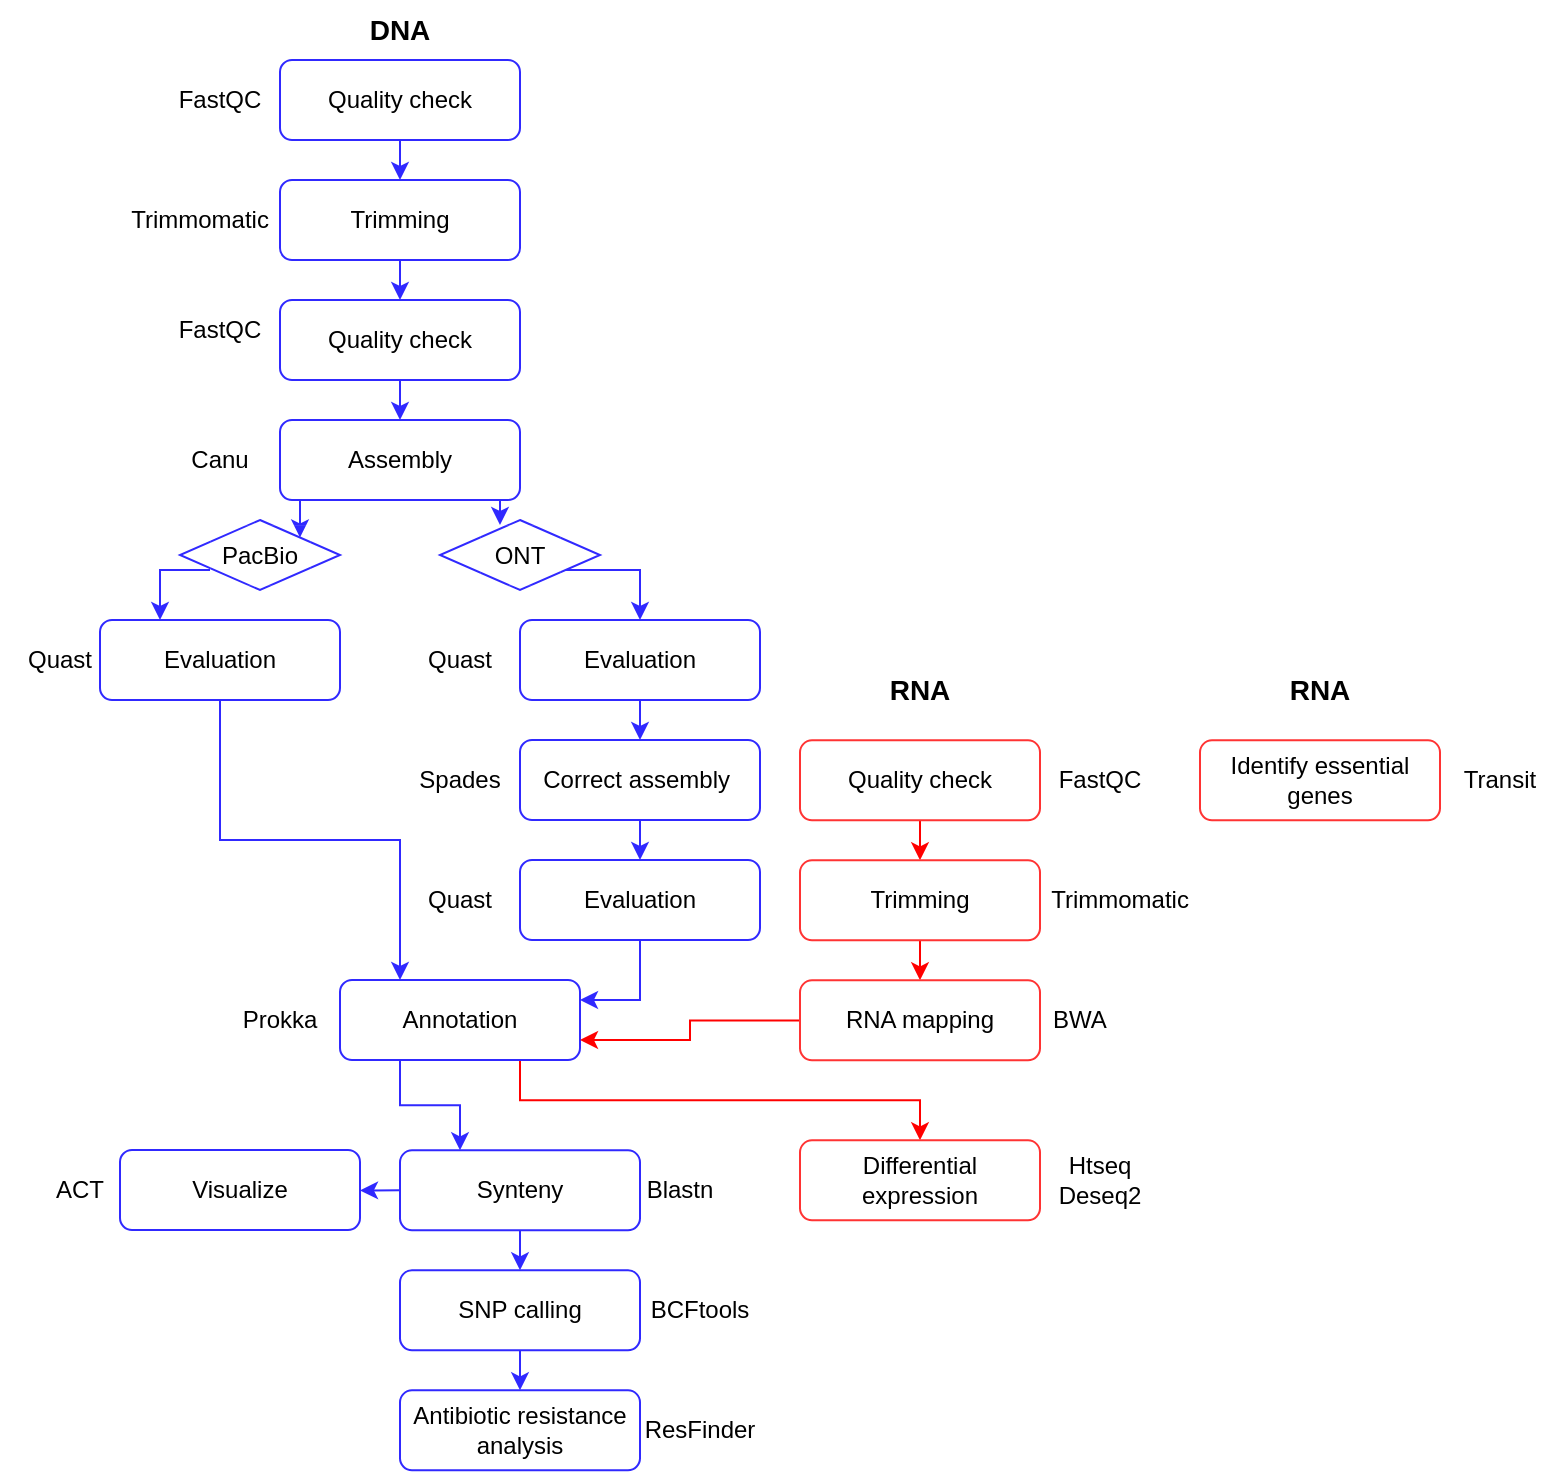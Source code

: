 <mxfile version="21.1.1" type="github">
  <diagram id="C5RBs43oDa-KdzZeNtuy" name="Page-1">
    <mxGraphModel dx="769" dy="386" grid="1" gridSize="10" guides="1" tooltips="1" connect="1" arrows="1" fold="1" page="1" pageScale="1" pageWidth="827" pageHeight="1169" math="0" shadow="0">
      <root>
        <mxCell id="WIyWlLk6GJQsqaUBKTNV-0" />
        <mxCell id="WIyWlLk6GJQsqaUBKTNV-1" parent="WIyWlLk6GJQsqaUBKTNV-0" />
        <mxCell id="kkI6u4sP05yuK3E6vkb3-46" value="" style="rhombus;whiteSpace=wrap;html=1;strokeColor=#3029FF;" vertex="1" parent="WIyWlLk6GJQsqaUBKTNV-1">
          <mxGeometry x="120" y="270" width="80" height="35" as="geometry" />
        </mxCell>
        <mxCell id="kkI6u4sP05yuK3E6vkb3-48" style="edgeStyle=orthogonalEdgeStyle;rounded=0;orthogonalLoop=1;jettySize=auto;html=1;exitX=0.5;exitY=1;exitDx=0;exitDy=0;entryX=0.5;entryY=0;entryDx=0;entryDy=0;strokeColor=#3029FF;" edge="1" parent="WIyWlLk6GJQsqaUBKTNV-1" source="WIyWlLk6GJQsqaUBKTNV-3" target="kkI6u4sP05yuK3E6vkb3-6">
          <mxGeometry relative="1" as="geometry" />
        </mxCell>
        <mxCell id="WIyWlLk6GJQsqaUBKTNV-3" value="Quality check" style="rounded=1;whiteSpace=wrap;html=1;fontSize=12;glass=0;strokeWidth=1;shadow=0;strokeColor=#3029FF;" parent="WIyWlLk6GJQsqaUBKTNV-1" vertex="1">
          <mxGeometry x="170" y="40" width="120" height="40" as="geometry" />
        </mxCell>
        <mxCell id="kkI6u4sP05yuK3E6vkb3-5" value="Canu" style="text;html=1;strokeColor=none;fillColor=none;align=center;verticalAlign=middle;whiteSpace=wrap;rounded=0;strokeWidth=0;" vertex="1" parent="WIyWlLk6GJQsqaUBKTNV-1">
          <mxGeometry x="110" y="225" width="60" height="30" as="geometry" />
        </mxCell>
        <mxCell id="kkI6u4sP05yuK3E6vkb3-49" style="edgeStyle=orthogonalEdgeStyle;rounded=0;orthogonalLoop=1;jettySize=auto;html=1;exitX=0.5;exitY=1;exitDx=0;exitDy=0;entryX=0.5;entryY=0;entryDx=0;entryDy=0;strokeColor=#3029FF;" edge="1" parent="WIyWlLk6GJQsqaUBKTNV-1" source="kkI6u4sP05yuK3E6vkb3-6" target="kkI6u4sP05yuK3E6vkb3-8">
          <mxGeometry relative="1" as="geometry" />
        </mxCell>
        <mxCell id="kkI6u4sP05yuK3E6vkb3-6" value="Trimming" style="rounded=1;whiteSpace=wrap;html=1;fontSize=12;glass=0;strokeWidth=1;shadow=0;strokeColor=#3029FF;" vertex="1" parent="WIyWlLk6GJQsqaUBKTNV-1">
          <mxGeometry x="170" y="100" width="120" height="40" as="geometry" />
        </mxCell>
        <mxCell id="kkI6u4sP05yuK3E6vkb3-50" style="edgeStyle=orthogonalEdgeStyle;rounded=0;orthogonalLoop=1;jettySize=auto;html=1;exitX=0.5;exitY=1;exitDx=0;exitDy=0;entryX=0.5;entryY=0;entryDx=0;entryDy=0;strokeColor=#3029FF;" edge="1" parent="WIyWlLk6GJQsqaUBKTNV-1" source="kkI6u4sP05yuK3E6vkb3-8" target="kkI6u4sP05yuK3E6vkb3-10">
          <mxGeometry relative="1" as="geometry" />
        </mxCell>
        <mxCell id="kkI6u4sP05yuK3E6vkb3-8" value="Quality check" style="rounded=1;whiteSpace=wrap;html=1;fontSize=12;glass=0;strokeWidth=1;shadow=0;strokeColor=#3029FF;" vertex="1" parent="WIyWlLk6GJQsqaUBKTNV-1">
          <mxGeometry x="170" y="160" width="120" height="40" as="geometry" />
        </mxCell>
        <mxCell id="kkI6u4sP05yuK3E6vkb3-51" style="edgeStyle=orthogonalEdgeStyle;rounded=0;orthogonalLoop=1;jettySize=auto;html=1;exitX=0.25;exitY=1;exitDx=0;exitDy=0;entryX=1;entryY=0;entryDx=0;entryDy=0;strokeColor=#3029FF;" edge="1" parent="WIyWlLk6GJQsqaUBKTNV-1" source="kkI6u4sP05yuK3E6vkb3-10" target="kkI6u4sP05yuK3E6vkb3-46">
          <mxGeometry relative="1" as="geometry" />
        </mxCell>
        <mxCell id="kkI6u4sP05yuK3E6vkb3-52" style="edgeStyle=orthogonalEdgeStyle;rounded=0;orthogonalLoop=1;jettySize=auto;html=1;exitX=0.75;exitY=1;exitDx=0;exitDy=0;entryX=0.25;entryY=0;entryDx=0;entryDy=0;strokeColor=#3029FF;" edge="1" parent="WIyWlLk6GJQsqaUBKTNV-1" source="kkI6u4sP05yuK3E6vkb3-10" target="kkI6u4sP05yuK3E6vkb3-42">
          <mxGeometry relative="1" as="geometry" />
        </mxCell>
        <mxCell id="kkI6u4sP05yuK3E6vkb3-10" value="Assembly" style="rounded=1;whiteSpace=wrap;html=1;fontSize=12;glass=0;strokeWidth=1;shadow=0;strokeColor=#3029FF;" vertex="1" parent="WIyWlLk6GJQsqaUBKTNV-1">
          <mxGeometry x="170" y="220" width="120" height="40" as="geometry" />
        </mxCell>
        <mxCell id="kkI6u4sP05yuK3E6vkb3-57" style="edgeStyle=orthogonalEdgeStyle;rounded=0;orthogonalLoop=1;jettySize=auto;html=1;exitX=0.5;exitY=1;exitDx=0;exitDy=0;entryX=0.5;entryY=0;entryDx=0;entryDy=0;strokeColor=#3029FF;" edge="1" parent="WIyWlLk6GJQsqaUBKTNV-1" source="kkI6u4sP05yuK3E6vkb3-11" target="kkI6u4sP05yuK3E6vkb3-13">
          <mxGeometry relative="1" as="geometry" />
        </mxCell>
        <mxCell id="kkI6u4sP05yuK3E6vkb3-11" value="Evaluation" style="rounded=1;whiteSpace=wrap;html=1;fontSize=12;glass=0;strokeWidth=1;shadow=0;strokeColor=#3029FF;" vertex="1" parent="WIyWlLk6GJQsqaUBKTNV-1">
          <mxGeometry x="290" y="320" width="120" height="40" as="geometry" />
        </mxCell>
        <mxCell id="kkI6u4sP05yuK3E6vkb3-58" style="edgeStyle=orthogonalEdgeStyle;rounded=0;orthogonalLoop=1;jettySize=auto;html=1;exitX=0.5;exitY=1;exitDx=0;exitDy=0;entryX=0.5;entryY=0;entryDx=0;entryDy=0;strokeColor=#3029FF;" edge="1" parent="WIyWlLk6GJQsqaUBKTNV-1" source="kkI6u4sP05yuK3E6vkb3-13" target="kkI6u4sP05yuK3E6vkb3-21">
          <mxGeometry relative="1" as="geometry" />
        </mxCell>
        <mxCell id="kkI6u4sP05yuK3E6vkb3-13" value="Correct assembly&amp;nbsp;" style="rounded=1;whiteSpace=wrap;html=1;fontSize=12;glass=0;strokeWidth=1;shadow=0;strokeColor=#3029FF;" vertex="1" parent="WIyWlLk6GJQsqaUBKTNV-1">
          <mxGeometry x="290" y="380" width="120" height="40" as="geometry" />
        </mxCell>
        <mxCell id="kkI6u4sP05yuK3E6vkb3-17" value="FastQC" style="text;html=1;strokeColor=none;fillColor=none;align=center;verticalAlign=middle;whiteSpace=wrap;rounded=0;strokeWidth=0;" vertex="1" parent="WIyWlLk6GJQsqaUBKTNV-1">
          <mxGeometry x="110" y="45" width="60" height="30" as="geometry" />
        </mxCell>
        <mxCell id="kkI6u4sP05yuK3E6vkb3-18" value="FastQC" style="text;html=1;strokeColor=none;fillColor=none;align=center;verticalAlign=middle;whiteSpace=wrap;rounded=0;strokeWidth=0;" vertex="1" parent="WIyWlLk6GJQsqaUBKTNV-1">
          <mxGeometry x="110" y="160" width="60" height="30" as="geometry" />
        </mxCell>
        <mxCell id="kkI6u4sP05yuK3E6vkb3-19" value="Trimmomatic" style="text;html=1;strokeColor=none;fillColor=none;align=center;verticalAlign=middle;whiteSpace=wrap;rounded=0;strokeWidth=0;" vertex="1" parent="WIyWlLk6GJQsqaUBKTNV-1">
          <mxGeometry x="100" y="105" width="60" height="30" as="geometry" />
        </mxCell>
        <mxCell id="kkI6u4sP05yuK3E6vkb3-20" value="Quast" style="text;html=1;strokeColor=none;fillColor=none;align=center;verticalAlign=middle;whiteSpace=wrap;rounded=0;strokeWidth=0;" vertex="1" parent="WIyWlLk6GJQsqaUBKTNV-1">
          <mxGeometry x="230" y="325" width="60" height="30" as="geometry" />
        </mxCell>
        <mxCell id="kkI6u4sP05yuK3E6vkb3-65" style="edgeStyle=orthogonalEdgeStyle;rounded=0;orthogonalLoop=1;jettySize=auto;html=1;entryX=1;entryY=0.25;entryDx=0;entryDy=0;strokeColor=#3029FF;" edge="1" parent="WIyWlLk6GJQsqaUBKTNV-1" source="kkI6u4sP05yuK3E6vkb3-21" target="kkI6u4sP05yuK3E6vkb3-22">
          <mxGeometry relative="1" as="geometry" />
        </mxCell>
        <mxCell id="kkI6u4sP05yuK3E6vkb3-21" value="Evaluation" style="rounded=1;whiteSpace=wrap;html=1;fontSize=12;glass=0;strokeWidth=1;shadow=0;strokeColor=#3029FF;" vertex="1" parent="WIyWlLk6GJQsqaUBKTNV-1">
          <mxGeometry x="290" y="440" width="120" height="40" as="geometry" />
        </mxCell>
        <mxCell id="kkI6u4sP05yuK3E6vkb3-78" style="edgeStyle=orthogonalEdgeStyle;rounded=0;orthogonalLoop=1;jettySize=auto;html=1;exitX=0.75;exitY=1;exitDx=0;exitDy=0;entryX=0.5;entryY=0;entryDx=0;entryDy=0;strokeColor=#FF0000;" edge="1" parent="WIyWlLk6GJQsqaUBKTNV-1" source="kkI6u4sP05yuK3E6vkb3-22" target="kkI6u4sP05yuK3E6vkb3-70">
          <mxGeometry relative="1" as="geometry" />
        </mxCell>
        <mxCell id="kkI6u4sP05yuK3E6vkb3-84" style="edgeStyle=orthogonalEdgeStyle;rounded=0;orthogonalLoop=1;jettySize=auto;html=1;exitX=0.25;exitY=1;exitDx=0;exitDy=0;entryX=0.25;entryY=0;entryDx=0;entryDy=0;strokeColor=#3029FF;" edge="1" parent="WIyWlLk6GJQsqaUBKTNV-1" source="kkI6u4sP05yuK3E6vkb3-22" target="kkI6u4sP05yuK3E6vkb3-73">
          <mxGeometry relative="1" as="geometry" />
        </mxCell>
        <mxCell id="kkI6u4sP05yuK3E6vkb3-22" value="Annotation" style="rounded=1;whiteSpace=wrap;html=1;fontSize=12;glass=0;strokeWidth=1;shadow=0;strokeColor=#3029FF;" vertex="1" parent="WIyWlLk6GJQsqaUBKTNV-1">
          <mxGeometry x="200" y="500" width="120" height="40" as="geometry" />
        </mxCell>
        <mxCell id="kkI6u4sP05yuK3E6vkb3-24" value="Quast" style="text;html=1;strokeColor=none;fillColor=none;align=center;verticalAlign=middle;whiteSpace=wrap;rounded=0;strokeWidth=0;" vertex="1" parent="WIyWlLk6GJQsqaUBKTNV-1">
          <mxGeometry x="230" y="445" width="60" height="30" as="geometry" />
        </mxCell>
        <mxCell id="kkI6u4sP05yuK3E6vkb3-26" value="Spades" style="text;html=1;strokeColor=none;fillColor=none;align=center;verticalAlign=middle;whiteSpace=wrap;rounded=0;strokeWidth=0;" vertex="1" parent="WIyWlLk6GJQsqaUBKTNV-1">
          <mxGeometry x="230" y="385" width="60" height="30" as="geometry" />
        </mxCell>
        <mxCell id="kkI6u4sP05yuK3E6vkb3-27" value="Prokka" style="text;html=1;strokeColor=none;fillColor=none;align=center;verticalAlign=middle;whiteSpace=wrap;rounded=0;strokeWidth=0;" vertex="1" parent="WIyWlLk6GJQsqaUBKTNV-1">
          <mxGeometry x="140" y="505" width="60" height="30" as="geometry" />
        </mxCell>
        <mxCell id="kkI6u4sP05yuK3E6vkb3-28" value="DNA" style="text;html=1;strokeColor=none;fillColor=none;align=center;verticalAlign=middle;whiteSpace=wrap;rounded=0;strokeWidth=0;fontStyle=1;fontSize=14;" vertex="1" parent="WIyWlLk6GJQsqaUBKTNV-1">
          <mxGeometry x="200" y="10" width="60" height="30" as="geometry" />
        </mxCell>
        <mxCell id="kkI6u4sP05yuK3E6vkb3-29" value="RNA" style="text;html=1;strokeColor=none;fillColor=none;align=center;verticalAlign=middle;whiteSpace=wrap;rounded=0;strokeWidth=0;fontStyle=1;fontSize=14;" vertex="1" parent="WIyWlLk6GJQsqaUBKTNV-1">
          <mxGeometry x="460" y="340.17" width="60" height="30" as="geometry" />
        </mxCell>
        <mxCell id="kkI6u4sP05yuK3E6vkb3-68" style="edgeStyle=orthogonalEdgeStyle;rounded=0;orthogonalLoop=1;jettySize=auto;html=1;exitX=0.5;exitY=1;exitDx=0;exitDy=0;entryX=0.5;entryY=0;entryDx=0;entryDy=0;strokeColor=#FF0000;" edge="1" parent="WIyWlLk6GJQsqaUBKTNV-1" source="kkI6u4sP05yuK3E6vkb3-31" target="kkI6u4sP05yuK3E6vkb3-34">
          <mxGeometry relative="1" as="geometry" />
        </mxCell>
        <mxCell id="kkI6u4sP05yuK3E6vkb3-31" value="Quality check" style="rounded=1;whiteSpace=wrap;html=1;fontSize=12;glass=0;strokeWidth=1;shadow=0;strokeColor=#FF3333;" vertex="1" parent="WIyWlLk6GJQsqaUBKTNV-1">
          <mxGeometry x="430" y="380.17" width="120" height="40" as="geometry" />
        </mxCell>
        <mxCell id="kkI6u4sP05yuK3E6vkb3-32" value="FastQC" style="text;html=1;strokeColor=none;fillColor=none;align=center;verticalAlign=middle;whiteSpace=wrap;rounded=0;strokeWidth=0;" vertex="1" parent="WIyWlLk6GJQsqaUBKTNV-1">
          <mxGeometry x="550" y="385.17" width="60" height="30" as="geometry" />
        </mxCell>
        <mxCell id="kkI6u4sP05yuK3E6vkb3-33" value="Trimmomatic" style="text;html=1;strokeColor=none;fillColor=none;align=center;verticalAlign=middle;whiteSpace=wrap;rounded=0;strokeWidth=0;" vertex="1" parent="WIyWlLk6GJQsqaUBKTNV-1">
          <mxGeometry x="560" y="445.17" width="60" height="30" as="geometry" />
        </mxCell>
        <mxCell id="kkI6u4sP05yuK3E6vkb3-69" style="edgeStyle=orthogonalEdgeStyle;rounded=0;orthogonalLoop=1;jettySize=auto;html=1;exitX=0.5;exitY=1;exitDx=0;exitDy=0;entryX=0.5;entryY=0;entryDx=0;entryDy=0;strokeColor=#FF0000;" edge="1" parent="WIyWlLk6GJQsqaUBKTNV-1" source="kkI6u4sP05yuK3E6vkb3-34" target="kkI6u4sP05yuK3E6vkb3-37">
          <mxGeometry relative="1" as="geometry" />
        </mxCell>
        <mxCell id="kkI6u4sP05yuK3E6vkb3-34" value="Trimming" style="rounded=1;whiteSpace=wrap;html=1;fontSize=12;glass=0;strokeWidth=1;shadow=0;strokeColor=#FF3333;" vertex="1" parent="WIyWlLk6GJQsqaUBKTNV-1">
          <mxGeometry x="430" y="440.17" width="120" height="40" as="geometry" />
        </mxCell>
        <mxCell id="kkI6u4sP05yuK3E6vkb3-67" style="edgeStyle=orthogonalEdgeStyle;rounded=0;orthogonalLoop=1;jettySize=auto;html=1;entryX=1;entryY=0.75;entryDx=0;entryDy=0;strokeColor=#FF0000;" edge="1" parent="WIyWlLk6GJQsqaUBKTNV-1" source="kkI6u4sP05yuK3E6vkb3-37" target="kkI6u4sP05yuK3E6vkb3-22">
          <mxGeometry relative="1" as="geometry" />
        </mxCell>
        <mxCell id="kkI6u4sP05yuK3E6vkb3-37" value="RNA mapping" style="rounded=1;whiteSpace=wrap;html=1;fontSize=12;glass=0;strokeWidth=1;shadow=0;strokeColor=#FF3333;" vertex="1" parent="WIyWlLk6GJQsqaUBKTNV-1">
          <mxGeometry x="430" y="500.17" width="120" height="40" as="geometry" />
        </mxCell>
        <mxCell id="kkI6u4sP05yuK3E6vkb3-38" value="BWA" style="text;html=1;strokeColor=none;fillColor=none;align=center;verticalAlign=middle;whiteSpace=wrap;rounded=0;strokeWidth=0;" vertex="1" parent="WIyWlLk6GJQsqaUBKTNV-1">
          <mxGeometry x="540" y="505.17" width="60" height="30" as="geometry" />
        </mxCell>
        <mxCell id="kkI6u4sP05yuK3E6vkb3-53" style="edgeStyle=orthogonalEdgeStyle;rounded=0;orthogonalLoop=1;jettySize=auto;html=1;exitX=0;exitY=0.75;exitDx=0;exitDy=0;entryX=0.25;entryY=0;entryDx=0;entryDy=0;strokeColor=#3029FF;" edge="1" parent="WIyWlLk6GJQsqaUBKTNV-1" source="kkI6u4sP05yuK3E6vkb3-41" target="kkI6u4sP05yuK3E6vkb3-45">
          <mxGeometry relative="1" as="geometry" />
        </mxCell>
        <mxCell id="kkI6u4sP05yuK3E6vkb3-41" value="PacBio" style="text;html=1;strokeColor=#FFFFFF;fillColor=none;align=center;verticalAlign=middle;whiteSpace=wrap;rounded=0;strokeWidth=0;" vertex="1" parent="WIyWlLk6GJQsqaUBKTNV-1">
          <mxGeometry x="135" y="272.5" width="50" height="30" as="geometry" />
        </mxCell>
        <mxCell id="kkI6u4sP05yuK3E6vkb3-54" style="edgeStyle=orthogonalEdgeStyle;rounded=0;orthogonalLoop=1;jettySize=auto;html=1;exitX=1;exitY=0.75;exitDx=0;exitDy=0;strokeColor=#3029FF;" edge="1" parent="WIyWlLk6GJQsqaUBKTNV-1" source="kkI6u4sP05yuK3E6vkb3-42" target="kkI6u4sP05yuK3E6vkb3-11">
          <mxGeometry relative="1" as="geometry" />
        </mxCell>
        <mxCell id="kkI6u4sP05yuK3E6vkb3-62" style="edgeStyle=orthogonalEdgeStyle;rounded=0;orthogonalLoop=1;jettySize=auto;html=1;exitX=0.5;exitY=1;exitDx=0;exitDy=0;entryX=0.25;entryY=0;entryDx=0;entryDy=0;strokeColor=#3029FF;" edge="1" parent="WIyWlLk6GJQsqaUBKTNV-1" source="kkI6u4sP05yuK3E6vkb3-45" target="kkI6u4sP05yuK3E6vkb3-22">
          <mxGeometry relative="1" as="geometry">
            <mxPoint x="140" y="500" as="targetPoint" />
            <Array as="points">
              <mxPoint x="140" y="430" />
              <mxPoint x="230" y="430" />
              <mxPoint x="230" y="500" />
            </Array>
          </mxGeometry>
        </mxCell>
        <mxCell id="kkI6u4sP05yuK3E6vkb3-45" value="Evaluation" style="rounded=1;whiteSpace=wrap;html=1;fontSize=12;glass=0;strokeWidth=1;shadow=0;strokeColor=#3029FF;" vertex="1" parent="WIyWlLk6GJQsqaUBKTNV-1">
          <mxGeometry x="80" y="320" width="120" height="40" as="geometry" />
        </mxCell>
        <mxCell id="kkI6u4sP05yuK3E6vkb3-47" value="" style="rhombus;whiteSpace=wrap;html=1;strokeColor=#3029FF;" vertex="1" parent="WIyWlLk6GJQsqaUBKTNV-1">
          <mxGeometry x="250" y="270" width="80" height="35" as="geometry" />
        </mxCell>
        <mxCell id="kkI6u4sP05yuK3E6vkb3-42" value="ONT" style="text;html=1;strokeColor=#FFFFFF;fillColor=none;align=center;verticalAlign=middle;whiteSpace=wrap;rounded=0;gradientColor=default;strokeWidth=0;" vertex="1" parent="WIyWlLk6GJQsqaUBKTNV-1">
          <mxGeometry x="270" y="272.5" width="40" height="30" as="geometry" />
        </mxCell>
        <mxCell id="kkI6u4sP05yuK3E6vkb3-66" value="Quast" style="text;html=1;strokeColor=none;fillColor=none;align=center;verticalAlign=middle;whiteSpace=wrap;rounded=0;strokeWidth=0;" vertex="1" parent="WIyWlLk6GJQsqaUBKTNV-1">
          <mxGeometry x="30" y="325" width="60" height="30" as="geometry" />
        </mxCell>
        <mxCell id="kkI6u4sP05yuK3E6vkb3-70" value="Differential expression" style="rounded=1;whiteSpace=wrap;html=1;fontSize=12;glass=0;strokeWidth=1;shadow=0;strokeColor=#FF3333;" vertex="1" parent="WIyWlLk6GJQsqaUBKTNV-1">
          <mxGeometry x="430" y="580.17" width="120" height="40" as="geometry" />
        </mxCell>
        <mxCell id="kkI6u4sP05yuK3E6vkb3-81" style="edgeStyle=orthogonalEdgeStyle;rounded=0;orthogonalLoop=1;jettySize=auto;html=1;exitX=0.5;exitY=1;exitDx=0;exitDy=0;entryX=0.5;entryY=0;entryDx=0;entryDy=0;strokeColor=#3029FF;" edge="1" parent="WIyWlLk6GJQsqaUBKTNV-1" source="kkI6u4sP05yuK3E6vkb3-71" target="kkI6u4sP05yuK3E6vkb3-72">
          <mxGeometry relative="1" as="geometry" />
        </mxCell>
        <mxCell id="kkI6u4sP05yuK3E6vkb3-71" value="SNP calling" style="rounded=1;whiteSpace=wrap;html=1;fontSize=12;glass=0;strokeWidth=1;shadow=0;strokeColor=#3029FF;" vertex="1" parent="WIyWlLk6GJQsqaUBKTNV-1">
          <mxGeometry x="230" y="645.17" width="120" height="40" as="geometry" />
        </mxCell>
        <mxCell id="kkI6u4sP05yuK3E6vkb3-72" value="Antibiotic resistance analysis" style="rounded=1;whiteSpace=wrap;html=1;fontSize=12;glass=0;strokeWidth=1;shadow=0;strokeColor=#3029FF;" vertex="1" parent="WIyWlLk6GJQsqaUBKTNV-1">
          <mxGeometry x="230" y="705.17" width="120" height="40" as="geometry" />
        </mxCell>
        <mxCell id="kkI6u4sP05yuK3E6vkb3-80" style="edgeStyle=orthogonalEdgeStyle;rounded=0;orthogonalLoop=1;jettySize=auto;html=1;exitX=0.5;exitY=1;exitDx=0;exitDy=0;entryX=0.5;entryY=0;entryDx=0;entryDy=0;strokeColor=#3029FF;" edge="1" parent="WIyWlLk6GJQsqaUBKTNV-1" source="kkI6u4sP05yuK3E6vkb3-73" target="kkI6u4sP05yuK3E6vkb3-71">
          <mxGeometry relative="1" as="geometry" />
        </mxCell>
        <mxCell id="kkI6u4sP05yuK3E6vkb3-83" style="edgeStyle=orthogonalEdgeStyle;rounded=0;orthogonalLoop=1;jettySize=auto;html=1;exitX=0.75;exitY=0;exitDx=0;exitDy=0;" edge="1" parent="WIyWlLk6GJQsqaUBKTNV-1" source="kkI6u4sP05yuK3E6vkb3-73">
          <mxGeometry relative="1" as="geometry">
            <mxPoint x="320.167" y="585.003" as="targetPoint" />
          </mxGeometry>
        </mxCell>
        <mxCell id="kkI6u4sP05yuK3E6vkb3-87" style="edgeStyle=orthogonalEdgeStyle;rounded=0;orthogonalLoop=1;jettySize=auto;html=1;exitX=0;exitY=0.5;exitDx=0;exitDy=0;entryX=1;entryY=0.5;entryDx=0;entryDy=0;strokeColor=#3029FF;" edge="1" parent="WIyWlLk6GJQsqaUBKTNV-1" source="kkI6u4sP05yuK3E6vkb3-73" target="kkI6u4sP05yuK3E6vkb3-86">
          <mxGeometry relative="1" as="geometry" />
        </mxCell>
        <mxCell id="kkI6u4sP05yuK3E6vkb3-73" value="Synteny" style="rounded=1;whiteSpace=wrap;html=1;fontSize=12;glass=0;strokeWidth=1;shadow=0;strokeColor=#3029FF;" vertex="1" parent="WIyWlLk6GJQsqaUBKTNV-1">
          <mxGeometry x="230" y="585.17" width="120" height="40" as="geometry" />
        </mxCell>
        <mxCell id="kkI6u4sP05yuK3E6vkb3-74" value="Blastn" style="text;html=1;strokeColor=none;fillColor=none;align=center;verticalAlign=middle;whiteSpace=wrap;rounded=0;strokeWidth=0;" vertex="1" parent="WIyWlLk6GJQsqaUBKTNV-1">
          <mxGeometry x="340" y="590.17" width="60" height="30" as="geometry" />
        </mxCell>
        <mxCell id="kkI6u4sP05yuK3E6vkb3-76" value="BCFtools" style="text;html=1;strokeColor=none;fillColor=none;align=center;verticalAlign=middle;whiteSpace=wrap;rounded=0;strokeWidth=0;" vertex="1" parent="WIyWlLk6GJQsqaUBKTNV-1">
          <mxGeometry x="350" y="650.17" width="60" height="30" as="geometry" />
        </mxCell>
        <mxCell id="kkI6u4sP05yuK3E6vkb3-77" value="ResFinder" style="text;html=1;strokeColor=none;fillColor=none;align=center;verticalAlign=middle;whiteSpace=wrap;rounded=0;strokeWidth=0;" vertex="1" parent="WIyWlLk6GJQsqaUBKTNV-1">
          <mxGeometry x="350" y="710.17" width="60" height="30" as="geometry" />
        </mxCell>
        <mxCell id="kkI6u4sP05yuK3E6vkb3-82" value="Htseq&lt;br&gt;Deseq2" style="text;html=1;strokeColor=none;fillColor=none;align=center;verticalAlign=middle;whiteSpace=wrap;rounded=0;strokeWidth=0;" vertex="1" parent="WIyWlLk6GJQsqaUBKTNV-1">
          <mxGeometry x="550" y="585.17" width="60" height="30" as="geometry" />
        </mxCell>
        <mxCell id="kkI6u4sP05yuK3E6vkb3-86" value="Visualize" style="rounded=1;whiteSpace=wrap;html=1;fontSize=12;glass=0;strokeWidth=1;shadow=0;strokeColor=#3029FF;" vertex="1" parent="WIyWlLk6GJQsqaUBKTNV-1">
          <mxGeometry x="90" y="585" width="120" height="40" as="geometry" />
        </mxCell>
        <mxCell id="kkI6u4sP05yuK3E6vkb3-88" value="ACT" style="text;html=1;strokeColor=none;fillColor=none;align=center;verticalAlign=middle;whiteSpace=wrap;rounded=0;strokeWidth=0;" vertex="1" parent="WIyWlLk6GJQsqaUBKTNV-1">
          <mxGeometry x="40" y="590.17" width="60" height="30" as="geometry" />
        </mxCell>
        <mxCell id="kkI6u4sP05yuK3E6vkb3-90" value="RNA" style="text;html=1;strokeColor=none;fillColor=none;align=center;verticalAlign=middle;whiteSpace=wrap;rounded=0;strokeWidth=0;fontStyle=1;fontSize=14;" vertex="1" parent="WIyWlLk6GJQsqaUBKTNV-1">
          <mxGeometry x="660" y="340.17" width="60" height="30" as="geometry" />
        </mxCell>
        <mxCell id="kkI6u4sP05yuK3E6vkb3-91" value="Identify essential genes" style="rounded=1;whiteSpace=wrap;html=1;fontSize=12;glass=0;strokeWidth=1;shadow=0;strokeColor=#FF3333;" vertex="1" parent="WIyWlLk6GJQsqaUBKTNV-1">
          <mxGeometry x="630" y="380.17" width="120" height="40" as="geometry" />
        </mxCell>
        <mxCell id="kkI6u4sP05yuK3E6vkb3-92" value="Transit" style="text;html=1;strokeColor=none;fillColor=none;align=center;verticalAlign=middle;whiteSpace=wrap;rounded=0;strokeWidth=0;" vertex="1" parent="WIyWlLk6GJQsqaUBKTNV-1">
          <mxGeometry x="750" y="385.17" width="60" height="30" as="geometry" />
        </mxCell>
      </root>
    </mxGraphModel>
  </diagram>
</mxfile>

